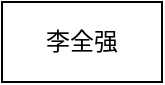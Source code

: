 <mxfile version="12.3.6" type="github" pages="1"><diagram id="hPLD487_rrXhkc1wJRE6" name="第 1 页"><mxGraphModel dx="1406" dy="784" grid="1" gridSize="10" guides="1" tooltips="1" connect="1" arrows="1" fold="1" page="1" pageScale="1" pageWidth="827" pageHeight="1169" math="0" shadow="0"><root><mxCell id="0"/><mxCell id="1" parent="0"/><mxCell id="sdnDIcvm3d-ZbP6BMYlY-1" value="李全强" style="rounded=0;whiteSpace=wrap;html=1;" vertex="1" parent="1"><mxGeometry x="180" y="250" width="80" height="40" as="geometry"/></mxCell></root></mxGraphModel></diagram></mxfile>